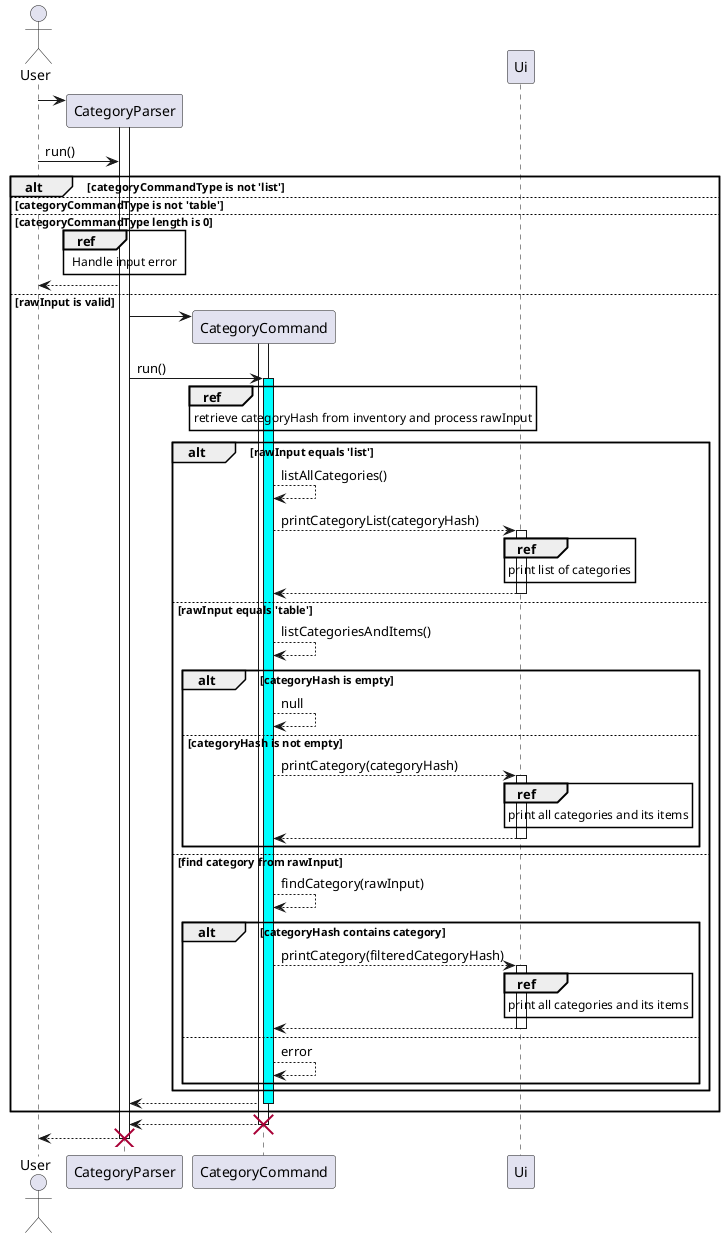 @startuml
'https://plantuml.com/sequence-diagram


actor User
User -> CategoryParser**
activate CategoryParser
User -> CategoryParser: run()
alt categoryCommandType is not 'list'
else categoryCommandType is not 'table'
else categoryCommandType length is 0
    ref over CategoryParser
        Handle input error
    end ref
    CategoryParser --> User
else rawInput is valid

CategoryParser -> CategoryCommand**
activate CategoryCommand
CategoryParser -> CategoryCommand: run()
activate CategoryCommand #cyan
ref over CategoryCommand
    retrieve categoryHash from inventory and process rawInput
end ref
participant Ui
alt rawInput equals 'list'
    CategoryCommand --> CategoryCommand: listAllCategories()
    CategoryCommand --> Ui: printCategoryList(categoryHash)
    activate Ui
    ref over Ui
        print list of categories
    end ref
    return
else rawInput equals 'table'
    CategoryCommand --> CategoryCommand: listCategoriesAndItems()
    alt categoryHash is empty
        CategoryCommand --> CategoryCommand: null
    else categoryHash is not empty
        CategoryCommand --> Ui : printCategory(categoryHash)
        activate Ui
        ref over Ui
            print all categories and its items
        end ref
        return
    end
else find category from rawInput
    CategoryCommand --> CategoryCommand: findCategory(rawInput)
    alt categoryHash contains category
        CategoryCommand --> Ui : printCategory(filteredCategoryHash)
        activate Ui
        ref over Ui
            print all categories and its items
        end ref
        return
    else
        CategoryCommand --> CategoryCommand: error
    end
end
return
end
return
destroy CategoryCommand
return
destroy CategoryParser
@enduml